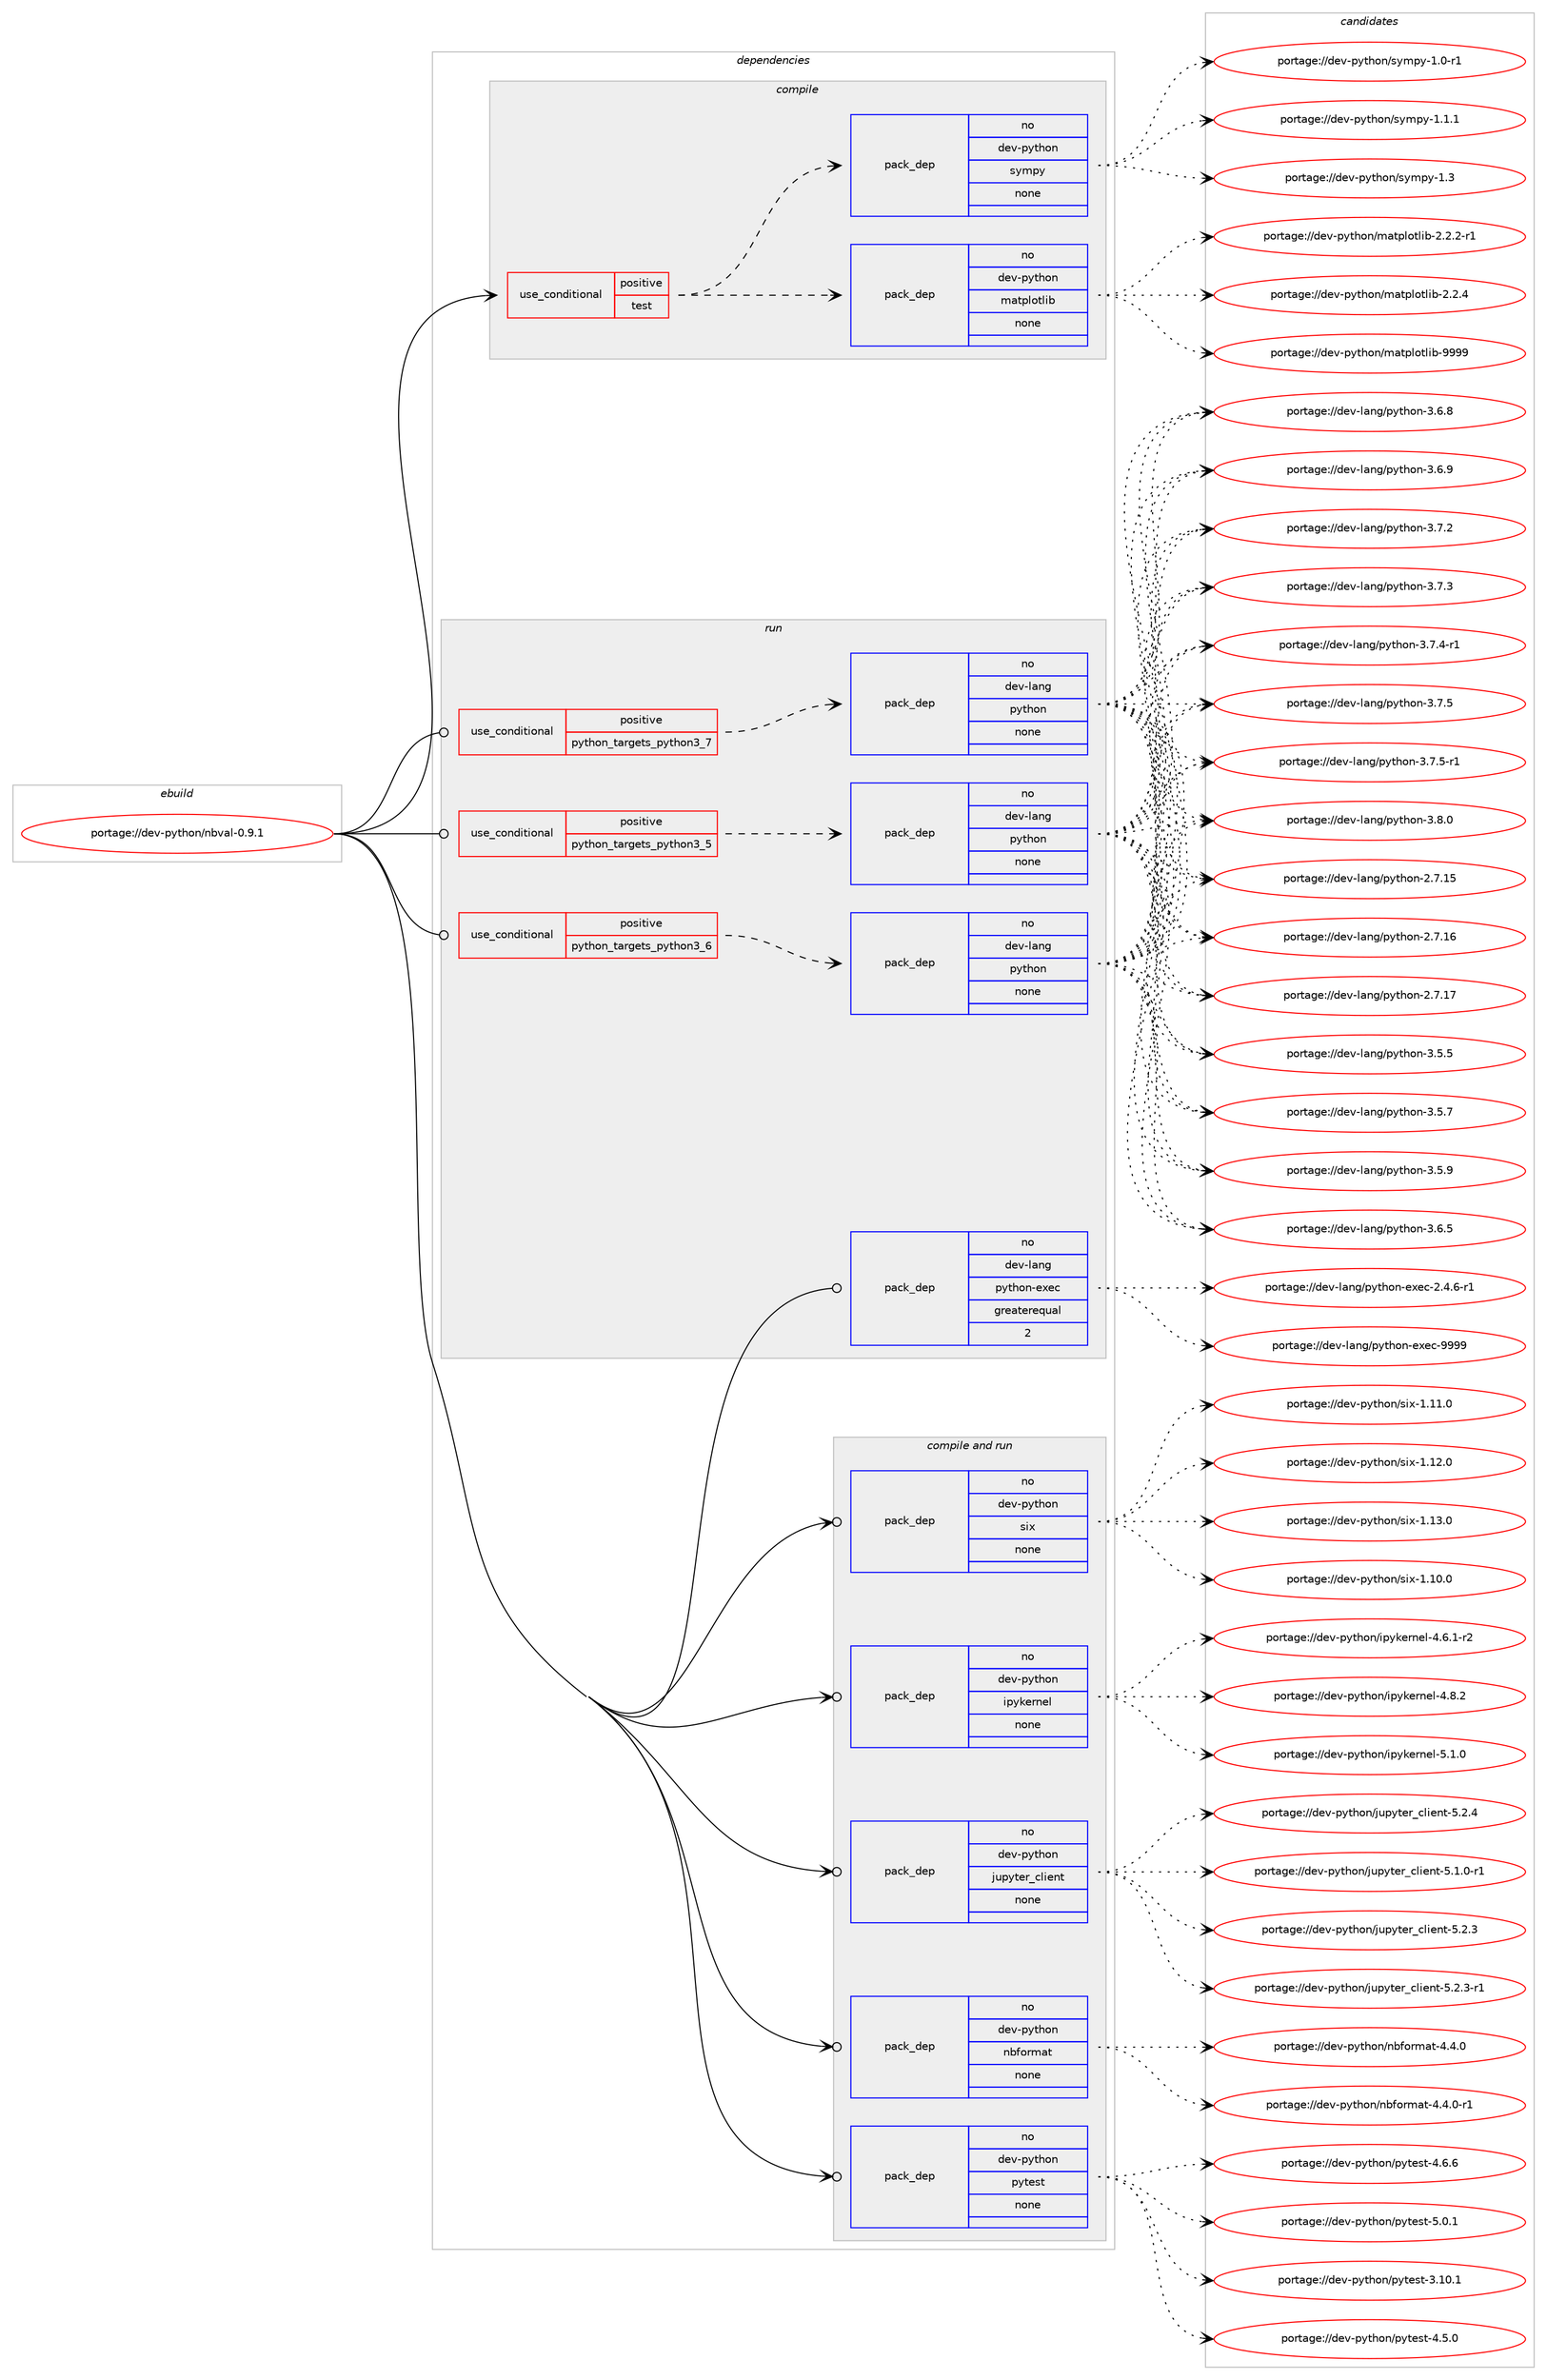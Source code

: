 digraph prolog {

# *************
# Graph options
# *************

newrank=true;
concentrate=true;
compound=true;
graph [rankdir=LR,fontname=Helvetica,fontsize=10,ranksep=1.5];#, ranksep=2.5, nodesep=0.2];
edge  [arrowhead=vee];
node  [fontname=Helvetica,fontsize=10];

# **********
# The ebuild
# **********

subgraph cluster_leftcol {
color=gray;
rank=same;
label=<<i>ebuild</i>>;
id [label="portage://dev-python/nbval-0.9.1", color=red, width=4, href="../dev-python/nbval-0.9.1.svg"];
}

# ****************
# The dependencies
# ****************

subgraph cluster_midcol {
color=gray;
label=<<i>dependencies</i>>;
subgraph cluster_compile {
fillcolor="#eeeeee";
style=filled;
label=<<i>compile</i>>;
subgraph cond32241 {
dependency150976 [label=<<TABLE BORDER="0" CELLBORDER="1" CELLSPACING="0" CELLPADDING="4"><TR><TD ROWSPAN="3" CELLPADDING="10">use_conditional</TD></TR><TR><TD>positive</TD></TR><TR><TD>test</TD></TR></TABLE>>, shape=none, color=red];
subgraph pack115407 {
dependency150977 [label=<<TABLE BORDER="0" CELLBORDER="1" CELLSPACING="0" CELLPADDING="4" WIDTH="220"><TR><TD ROWSPAN="6" CELLPADDING="30">pack_dep</TD></TR><TR><TD WIDTH="110">no</TD></TR><TR><TD>dev-python</TD></TR><TR><TD>sympy</TD></TR><TR><TD>none</TD></TR><TR><TD></TD></TR></TABLE>>, shape=none, color=blue];
}
dependency150976:e -> dependency150977:w [weight=20,style="dashed",arrowhead="vee"];
subgraph pack115408 {
dependency150978 [label=<<TABLE BORDER="0" CELLBORDER="1" CELLSPACING="0" CELLPADDING="4" WIDTH="220"><TR><TD ROWSPAN="6" CELLPADDING="30">pack_dep</TD></TR><TR><TD WIDTH="110">no</TD></TR><TR><TD>dev-python</TD></TR><TR><TD>matplotlib</TD></TR><TR><TD>none</TD></TR><TR><TD></TD></TR></TABLE>>, shape=none, color=blue];
}
dependency150976:e -> dependency150978:w [weight=20,style="dashed",arrowhead="vee"];
}
id:e -> dependency150976:w [weight=20,style="solid",arrowhead="vee"];
}
subgraph cluster_compileandrun {
fillcolor="#eeeeee";
style=filled;
label=<<i>compile and run</i>>;
subgraph pack115409 {
dependency150979 [label=<<TABLE BORDER="0" CELLBORDER="1" CELLSPACING="0" CELLPADDING="4" WIDTH="220"><TR><TD ROWSPAN="6" CELLPADDING="30">pack_dep</TD></TR><TR><TD WIDTH="110">no</TD></TR><TR><TD>dev-python</TD></TR><TR><TD>ipykernel</TD></TR><TR><TD>none</TD></TR><TR><TD></TD></TR></TABLE>>, shape=none, color=blue];
}
id:e -> dependency150979:w [weight=20,style="solid",arrowhead="odotvee"];
subgraph pack115410 {
dependency150980 [label=<<TABLE BORDER="0" CELLBORDER="1" CELLSPACING="0" CELLPADDING="4" WIDTH="220"><TR><TD ROWSPAN="6" CELLPADDING="30">pack_dep</TD></TR><TR><TD WIDTH="110">no</TD></TR><TR><TD>dev-python</TD></TR><TR><TD>jupyter_client</TD></TR><TR><TD>none</TD></TR><TR><TD></TD></TR></TABLE>>, shape=none, color=blue];
}
id:e -> dependency150980:w [weight=20,style="solid",arrowhead="odotvee"];
subgraph pack115411 {
dependency150981 [label=<<TABLE BORDER="0" CELLBORDER="1" CELLSPACING="0" CELLPADDING="4" WIDTH="220"><TR><TD ROWSPAN="6" CELLPADDING="30">pack_dep</TD></TR><TR><TD WIDTH="110">no</TD></TR><TR><TD>dev-python</TD></TR><TR><TD>nbformat</TD></TR><TR><TD>none</TD></TR><TR><TD></TD></TR></TABLE>>, shape=none, color=blue];
}
id:e -> dependency150981:w [weight=20,style="solid",arrowhead="odotvee"];
subgraph pack115412 {
dependency150982 [label=<<TABLE BORDER="0" CELLBORDER="1" CELLSPACING="0" CELLPADDING="4" WIDTH="220"><TR><TD ROWSPAN="6" CELLPADDING="30">pack_dep</TD></TR><TR><TD WIDTH="110">no</TD></TR><TR><TD>dev-python</TD></TR><TR><TD>pytest</TD></TR><TR><TD>none</TD></TR><TR><TD></TD></TR></TABLE>>, shape=none, color=blue];
}
id:e -> dependency150982:w [weight=20,style="solid",arrowhead="odotvee"];
subgraph pack115413 {
dependency150983 [label=<<TABLE BORDER="0" CELLBORDER="1" CELLSPACING="0" CELLPADDING="4" WIDTH="220"><TR><TD ROWSPAN="6" CELLPADDING="30">pack_dep</TD></TR><TR><TD WIDTH="110">no</TD></TR><TR><TD>dev-python</TD></TR><TR><TD>six</TD></TR><TR><TD>none</TD></TR><TR><TD></TD></TR></TABLE>>, shape=none, color=blue];
}
id:e -> dependency150983:w [weight=20,style="solid",arrowhead="odotvee"];
}
subgraph cluster_run {
fillcolor="#eeeeee";
style=filled;
label=<<i>run</i>>;
subgraph cond32242 {
dependency150984 [label=<<TABLE BORDER="0" CELLBORDER="1" CELLSPACING="0" CELLPADDING="4"><TR><TD ROWSPAN="3" CELLPADDING="10">use_conditional</TD></TR><TR><TD>positive</TD></TR><TR><TD>python_targets_python3_5</TD></TR></TABLE>>, shape=none, color=red];
subgraph pack115414 {
dependency150985 [label=<<TABLE BORDER="0" CELLBORDER="1" CELLSPACING="0" CELLPADDING="4" WIDTH="220"><TR><TD ROWSPAN="6" CELLPADDING="30">pack_dep</TD></TR><TR><TD WIDTH="110">no</TD></TR><TR><TD>dev-lang</TD></TR><TR><TD>python</TD></TR><TR><TD>none</TD></TR><TR><TD></TD></TR></TABLE>>, shape=none, color=blue];
}
dependency150984:e -> dependency150985:w [weight=20,style="dashed",arrowhead="vee"];
}
id:e -> dependency150984:w [weight=20,style="solid",arrowhead="odot"];
subgraph cond32243 {
dependency150986 [label=<<TABLE BORDER="0" CELLBORDER="1" CELLSPACING="0" CELLPADDING="4"><TR><TD ROWSPAN="3" CELLPADDING="10">use_conditional</TD></TR><TR><TD>positive</TD></TR><TR><TD>python_targets_python3_6</TD></TR></TABLE>>, shape=none, color=red];
subgraph pack115415 {
dependency150987 [label=<<TABLE BORDER="0" CELLBORDER="1" CELLSPACING="0" CELLPADDING="4" WIDTH="220"><TR><TD ROWSPAN="6" CELLPADDING="30">pack_dep</TD></TR><TR><TD WIDTH="110">no</TD></TR><TR><TD>dev-lang</TD></TR><TR><TD>python</TD></TR><TR><TD>none</TD></TR><TR><TD></TD></TR></TABLE>>, shape=none, color=blue];
}
dependency150986:e -> dependency150987:w [weight=20,style="dashed",arrowhead="vee"];
}
id:e -> dependency150986:w [weight=20,style="solid",arrowhead="odot"];
subgraph cond32244 {
dependency150988 [label=<<TABLE BORDER="0" CELLBORDER="1" CELLSPACING="0" CELLPADDING="4"><TR><TD ROWSPAN="3" CELLPADDING="10">use_conditional</TD></TR><TR><TD>positive</TD></TR><TR><TD>python_targets_python3_7</TD></TR></TABLE>>, shape=none, color=red];
subgraph pack115416 {
dependency150989 [label=<<TABLE BORDER="0" CELLBORDER="1" CELLSPACING="0" CELLPADDING="4" WIDTH="220"><TR><TD ROWSPAN="6" CELLPADDING="30">pack_dep</TD></TR><TR><TD WIDTH="110">no</TD></TR><TR><TD>dev-lang</TD></TR><TR><TD>python</TD></TR><TR><TD>none</TD></TR><TR><TD></TD></TR></TABLE>>, shape=none, color=blue];
}
dependency150988:e -> dependency150989:w [weight=20,style="dashed",arrowhead="vee"];
}
id:e -> dependency150988:w [weight=20,style="solid",arrowhead="odot"];
subgraph pack115417 {
dependency150990 [label=<<TABLE BORDER="0" CELLBORDER="1" CELLSPACING="0" CELLPADDING="4" WIDTH="220"><TR><TD ROWSPAN="6" CELLPADDING="30">pack_dep</TD></TR><TR><TD WIDTH="110">no</TD></TR><TR><TD>dev-lang</TD></TR><TR><TD>python-exec</TD></TR><TR><TD>greaterequal</TD></TR><TR><TD>2</TD></TR></TABLE>>, shape=none, color=blue];
}
id:e -> dependency150990:w [weight=20,style="solid",arrowhead="odot"];
}
}

# **************
# The candidates
# **************

subgraph cluster_choices {
rank=same;
color=gray;
label=<<i>candidates</i>>;

subgraph choice115407 {
color=black;
nodesep=1;
choiceportage1001011184511212111610411111047115121109112121454946484511449 [label="portage://dev-python/sympy-1.0-r1", color=red, width=4,href="../dev-python/sympy-1.0-r1.svg"];
choiceportage1001011184511212111610411111047115121109112121454946494649 [label="portage://dev-python/sympy-1.1.1", color=red, width=4,href="../dev-python/sympy-1.1.1.svg"];
choiceportage100101118451121211161041111104711512110911212145494651 [label="portage://dev-python/sympy-1.3", color=red, width=4,href="../dev-python/sympy-1.3.svg"];
dependency150977:e -> choiceportage1001011184511212111610411111047115121109112121454946484511449:w [style=dotted,weight="100"];
dependency150977:e -> choiceportage1001011184511212111610411111047115121109112121454946494649:w [style=dotted,weight="100"];
dependency150977:e -> choiceportage100101118451121211161041111104711512110911212145494651:w [style=dotted,weight="100"];
}
subgraph choice115408 {
color=black;
nodesep=1;
choiceportage100101118451121211161041111104710997116112108111116108105984550465046504511449 [label="portage://dev-python/matplotlib-2.2.2-r1", color=red, width=4,href="../dev-python/matplotlib-2.2.2-r1.svg"];
choiceportage10010111845112121116104111110471099711611210811111610810598455046504652 [label="portage://dev-python/matplotlib-2.2.4", color=red, width=4,href="../dev-python/matplotlib-2.2.4.svg"];
choiceportage100101118451121211161041111104710997116112108111116108105984557575757 [label="portage://dev-python/matplotlib-9999", color=red, width=4,href="../dev-python/matplotlib-9999.svg"];
dependency150978:e -> choiceportage100101118451121211161041111104710997116112108111116108105984550465046504511449:w [style=dotted,weight="100"];
dependency150978:e -> choiceportage10010111845112121116104111110471099711611210811111610810598455046504652:w [style=dotted,weight="100"];
dependency150978:e -> choiceportage100101118451121211161041111104710997116112108111116108105984557575757:w [style=dotted,weight="100"];
}
subgraph choice115409 {
color=black;
nodesep=1;
choiceportage10010111845112121116104111110471051121211071011141101011084552465446494511450 [label="portage://dev-python/ipykernel-4.6.1-r2", color=red, width=4,href="../dev-python/ipykernel-4.6.1-r2.svg"];
choiceportage1001011184511212111610411111047105112121107101114110101108455246564650 [label="portage://dev-python/ipykernel-4.8.2", color=red, width=4,href="../dev-python/ipykernel-4.8.2.svg"];
choiceportage1001011184511212111610411111047105112121107101114110101108455346494648 [label="portage://dev-python/ipykernel-5.1.0", color=red, width=4,href="../dev-python/ipykernel-5.1.0.svg"];
dependency150979:e -> choiceportage10010111845112121116104111110471051121211071011141101011084552465446494511450:w [style=dotted,weight="100"];
dependency150979:e -> choiceportage1001011184511212111610411111047105112121107101114110101108455246564650:w [style=dotted,weight="100"];
dependency150979:e -> choiceportage1001011184511212111610411111047105112121107101114110101108455346494648:w [style=dotted,weight="100"];
}
subgraph choice115410 {
color=black;
nodesep=1;
choiceportage100101118451121211161041111104710611711212111610111495991081051011101164553464946484511449 [label="portage://dev-python/jupyter_client-5.1.0-r1", color=red, width=4,href="../dev-python/jupyter_client-5.1.0-r1.svg"];
choiceportage10010111845112121116104111110471061171121211161011149599108105101110116455346504651 [label="portage://dev-python/jupyter_client-5.2.3", color=red, width=4,href="../dev-python/jupyter_client-5.2.3.svg"];
choiceportage100101118451121211161041111104710611711212111610111495991081051011101164553465046514511449 [label="portage://dev-python/jupyter_client-5.2.3-r1", color=red, width=4,href="../dev-python/jupyter_client-5.2.3-r1.svg"];
choiceportage10010111845112121116104111110471061171121211161011149599108105101110116455346504652 [label="portage://dev-python/jupyter_client-5.2.4", color=red, width=4,href="../dev-python/jupyter_client-5.2.4.svg"];
dependency150980:e -> choiceportage100101118451121211161041111104710611711212111610111495991081051011101164553464946484511449:w [style=dotted,weight="100"];
dependency150980:e -> choiceportage10010111845112121116104111110471061171121211161011149599108105101110116455346504651:w [style=dotted,weight="100"];
dependency150980:e -> choiceportage100101118451121211161041111104710611711212111610111495991081051011101164553465046514511449:w [style=dotted,weight="100"];
dependency150980:e -> choiceportage10010111845112121116104111110471061171121211161011149599108105101110116455346504652:w [style=dotted,weight="100"];
}
subgraph choice115411 {
color=black;
nodesep=1;
choiceportage10010111845112121116104111110471109810211111410997116455246524648 [label="portage://dev-python/nbformat-4.4.0", color=red, width=4,href="../dev-python/nbformat-4.4.0.svg"];
choiceportage100101118451121211161041111104711098102111114109971164552465246484511449 [label="portage://dev-python/nbformat-4.4.0-r1", color=red, width=4,href="../dev-python/nbformat-4.4.0-r1.svg"];
dependency150981:e -> choiceportage10010111845112121116104111110471109810211111410997116455246524648:w [style=dotted,weight="100"];
dependency150981:e -> choiceportage100101118451121211161041111104711098102111114109971164552465246484511449:w [style=dotted,weight="100"];
}
subgraph choice115412 {
color=black;
nodesep=1;
choiceportage100101118451121211161041111104711212111610111511645514649484649 [label="portage://dev-python/pytest-3.10.1", color=red, width=4,href="../dev-python/pytest-3.10.1.svg"];
choiceportage1001011184511212111610411111047112121116101115116455246534648 [label="portage://dev-python/pytest-4.5.0", color=red, width=4,href="../dev-python/pytest-4.5.0.svg"];
choiceportage1001011184511212111610411111047112121116101115116455246544654 [label="portage://dev-python/pytest-4.6.6", color=red, width=4,href="../dev-python/pytest-4.6.6.svg"];
choiceportage1001011184511212111610411111047112121116101115116455346484649 [label="portage://dev-python/pytest-5.0.1", color=red, width=4,href="../dev-python/pytest-5.0.1.svg"];
dependency150982:e -> choiceportage100101118451121211161041111104711212111610111511645514649484649:w [style=dotted,weight="100"];
dependency150982:e -> choiceportage1001011184511212111610411111047112121116101115116455246534648:w [style=dotted,weight="100"];
dependency150982:e -> choiceportage1001011184511212111610411111047112121116101115116455246544654:w [style=dotted,weight="100"];
dependency150982:e -> choiceportage1001011184511212111610411111047112121116101115116455346484649:w [style=dotted,weight="100"];
}
subgraph choice115413 {
color=black;
nodesep=1;
choiceportage100101118451121211161041111104711510512045494649484648 [label="portage://dev-python/six-1.10.0", color=red, width=4,href="../dev-python/six-1.10.0.svg"];
choiceportage100101118451121211161041111104711510512045494649494648 [label="portage://dev-python/six-1.11.0", color=red, width=4,href="../dev-python/six-1.11.0.svg"];
choiceportage100101118451121211161041111104711510512045494649504648 [label="portage://dev-python/six-1.12.0", color=red, width=4,href="../dev-python/six-1.12.0.svg"];
choiceportage100101118451121211161041111104711510512045494649514648 [label="portage://dev-python/six-1.13.0", color=red, width=4,href="../dev-python/six-1.13.0.svg"];
dependency150983:e -> choiceportage100101118451121211161041111104711510512045494649484648:w [style=dotted,weight="100"];
dependency150983:e -> choiceportage100101118451121211161041111104711510512045494649494648:w [style=dotted,weight="100"];
dependency150983:e -> choiceportage100101118451121211161041111104711510512045494649504648:w [style=dotted,weight="100"];
dependency150983:e -> choiceportage100101118451121211161041111104711510512045494649514648:w [style=dotted,weight="100"];
}
subgraph choice115414 {
color=black;
nodesep=1;
choiceportage10010111845108971101034711212111610411111045504655464953 [label="portage://dev-lang/python-2.7.15", color=red, width=4,href="../dev-lang/python-2.7.15.svg"];
choiceportage10010111845108971101034711212111610411111045504655464954 [label="portage://dev-lang/python-2.7.16", color=red, width=4,href="../dev-lang/python-2.7.16.svg"];
choiceportage10010111845108971101034711212111610411111045504655464955 [label="portage://dev-lang/python-2.7.17", color=red, width=4,href="../dev-lang/python-2.7.17.svg"];
choiceportage100101118451089711010347112121116104111110455146534653 [label="portage://dev-lang/python-3.5.5", color=red, width=4,href="../dev-lang/python-3.5.5.svg"];
choiceportage100101118451089711010347112121116104111110455146534655 [label="portage://dev-lang/python-3.5.7", color=red, width=4,href="../dev-lang/python-3.5.7.svg"];
choiceportage100101118451089711010347112121116104111110455146534657 [label="portage://dev-lang/python-3.5.9", color=red, width=4,href="../dev-lang/python-3.5.9.svg"];
choiceportage100101118451089711010347112121116104111110455146544653 [label="portage://dev-lang/python-3.6.5", color=red, width=4,href="../dev-lang/python-3.6.5.svg"];
choiceportage100101118451089711010347112121116104111110455146544656 [label="portage://dev-lang/python-3.6.8", color=red, width=4,href="../dev-lang/python-3.6.8.svg"];
choiceportage100101118451089711010347112121116104111110455146544657 [label="portage://dev-lang/python-3.6.9", color=red, width=4,href="../dev-lang/python-3.6.9.svg"];
choiceportage100101118451089711010347112121116104111110455146554650 [label="portage://dev-lang/python-3.7.2", color=red, width=4,href="../dev-lang/python-3.7.2.svg"];
choiceportage100101118451089711010347112121116104111110455146554651 [label="portage://dev-lang/python-3.7.3", color=red, width=4,href="../dev-lang/python-3.7.3.svg"];
choiceportage1001011184510897110103471121211161041111104551465546524511449 [label="portage://dev-lang/python-3.7.4-r1", color=red, width=4,href="../dev-lang/python-3.7.4-r1.svg"];
choiceportage100101118451089711010347112121116104111110455146554653 [label="portage://dev-lang/python-3.7.5", color=red, width=4,href="../dev-lang/python-3.7.5.svg"];
choiceportage1001011184510897110103471121211161041111104551465546534511449 [label="portage://dev-lang/python-3.7.5-r1", color=red, width=4,href="../dev-lang/python-3.7.5-r1.svg"];
choiceportage100101118451089711010347112121116104111110455146564648 [label="portage://dev-lang/python-3.8.0", color=red, width=4,href="../dev-lang/python-3.8.0.svg"];
dependency150985:e -> choiceportage10010111845108971101034711212111610411111045504655464953:w [style=dotted,weight="100"];
dependency150985:e -> choiceportage10010111845108971101034711212111610411111045504655464954:w [style=dotted,weight="100"];
dependency150985:e -> choiceportage10010111845108971101034711212111610411111045504655464955:w [style=dotted,weight="100"];
dependency150985:e -> choiceportage100101118451089711010347112121116104111110455146534653:w [style=dotted,weight="100"];
dependency150985:e -> choiceportage100101118451089711010347112121116104111110455146534655:w [style=dotted,weight="100"];
dependency150985:e -> choiceportage100101118451089711010347112121116104111110455146534657:w [style=dotted,weight="100"];
dependency150985:e -> choiceportage100101118451089711010347112121116104111110455146544653:w [style=dotted,weight="100"];
dependency150985:e -> choiceportage100101118451089711010347112121116104111110455146544656:w [style=dotted,weight="100"];
dependency150985:e -> choiceportage100101118451089711010347112121116104111110455146544657:w [style=dotted,weight="100"];
dependency150985:e -> choiceportage100101118451089711010347112121116104111110455146554650:w [style=dotted,weight="100"];
dependency150985:e -> choiceportage100101118451089711010347112121116104111110455146554651:w [style=dotted,weight="100"];
dependency150985:e -> choiceportage1001011184510897110103471121211161041111104551465546524511449:w [style=dotted,weight="100"];
dependency150985:e -> choiceportage100101118451089711010347112121116104111110455146554653:w [style=dotted,weight="100"];
dependency150985:e -> choiceportage1001011184510897110103471121211161041111104551465546534511449:w [style=dotted,weight="100"];
dependency150985:e -> choiceportage100101118451089711010347112121116104111110455146564648:w [style=dotted,weight="100"];
}
subgraph choice115415 {
color=black;
nodesep=1;
choiceportage10010111845108971101034711212111610411111045504655464953 [label="portage://dev-lang/python-2.7.15", color=red, width=4,href="../dev-lang/python-2.7.15.svg"];
choiceportage10010111845108971101034711212111610411111045504655464954 [label="portage://dev-lang/python-2.7.16", color=red, width=4,href="../dev-lang/python-2.7.16.svg"];
choiceportage10010111845108971101034711212111610411111045504655464955 [label="portage://dev-lang/python-2.7.17", color=red, width=4,href="../dev-lang/python-2.7.17.svg"];
choiceportage100101118451089711010347112121116104111110455146534653 [label="portage://dev-lang/python-3.5.5", color=red, width=4,href="../dev-lang/python-3.5.5.svg"];
choiceportage100101118451089711010347112121116104111110455146534655 [label="portage://dev-lang/python-3.5.7", color=red, width=4,href="../dev-lang/python-3.5.7.svg"];
choiceportage100101118451089711010347112121116104111110455146534657 [label="portage://dev-lang/python-3.5.9", color=red, width=4,href="../dev-lang/python-3.5.9.svg"];
choiceportage100101118451089711010347112121116104111110455146544653 [label="portage://dev-lang/python-3.6.5", color=red, width=4,href="../dev-lang/python-3.6.5.svg"];
choiceportage100101118451089711010347112121116104111110455146544656 [label="portage://dev-lang/python-3.6.8", color=red, width=4,href="../dev-lang/python-3.6.8.svg"];
choiceportage100101118451089711010347112121116104111110455146544657 [label="portage://dev-lang/python-3.6.9", color=red, width=4,href="../dev-lang/python-3.6.9.svg"];
choiceportage100101118451089711010347112121116104111110455146554650 [label="portage://dev-lang/python-3.7.2", color=red, width=4,href="../dev-lang/python-3.7.2.svg"];
choiceportage100101118451089711010347112121116104111110455146554651 [label="portage://dev-lang/python-3.7.3", color=red, width=4,href="../dev-lang/python-3.7.3.svg"];
choiceportage1001011184510897110103471121211161041111104551465546524511449 [label="portage://dev-lang/python-3.7.4-r1", color=red, width=4,href="../dev-lang/python-3.7.4-r1.svg"];
choiceportage100101118451089711010347112121116104111110455146554653 [label="portage://dev-lang/python-3.7.5", color=red, width=4,href="../dev-lang/python-3.7.5.svg"];
choiceportage1001011184510897110103471121211161041111104551465546534511449 [label="portage://dev-lang/python-3.7.5-r1", color=red, width=4,href="../dev-lang/python-3.7.5-r1.svg"];
choiceportage100101118451089711010347112121116104111110455146564648 [label="portage://dev-lang/python-3.8.0", color=red, width=4,href="../dev-lang/python-3.8.0.svg"];
dependency150987:e -> choiceportage10010111845108971101034711212111610411111045504655464953:w [style=dotted,weight="100"];
dependency150987:e -> choiceportage10010111845108971101034711212111610411111045504655464954:w [style=dotted,weight="100"];
dependency150987:e -> choiceportage10010111845108971101034711212111610411111045504655464955:w [style=dotted,weight="100"];
dependency150987:e -> choiceportage100101118451089711010347112121116104111110455146534653:w [style=dotted,weight="100"];
dependency150987:e -> choiceportage100101118451089711010347112121116104111110455146534655:w [style=dotted,weight="100"];
dependency150987:e -> choiceportage100101118451089711010347112121116104111110455146534657:w [style=dotted,weight="100"];
dependency150987:e -> choiceportage100101118451089711010347112121116104111110455146544653:w [style=dotted,weight="100"];
dependency150987:e -> choiceportage100101118451089711010347112121116104111110455146544656:w [style=dotted,weight="100"];
dependency150987:e -> choiceportage100101118451089711010347112121116104111110455146544657:w [style=dotted,weight="100"];
dependency150987:e -> choiceportage100101118451089711010347112121116104111110455146554650:w [style=dotted,weight="100"];
dependency150987:e -> choiceportage100101118451089711010347112121116104111110455146554651:w [style=dotted,weight="100"];
dependency150987:e -> choiceportage1001011184510897110103471121211161041111104551465546524511449:w [style=dotted,weight="100"];
dependency150987:e -> choiceportage100101118451089711010347112121116104111110455146554653:w [style=dotted,weight="100"];
dependency150987:e -> choiceportage1001011184510897110103471121211161041111104551465546534511449:w [style=dotted,weight="100"];
dependency150987:e -> choiceportage100101118451089711010347112121116104111110455146564648:w [style=dotted,weight="100"];
}
subgraph choice115416 {
color=black;
nodesep=1;
choiceportage10010111845108971101034711212111610411111045504655464953 [label="portage://dev-lang/python-2.7.15", color=red, width=4,href="../dev-lang/python-2.7.15.svg"];
choiceportage10010111845108971101034711212111610411111045504655464954 [label="portage://dev-lang/python-2.7.16", color=red, width=4,href="../dev-lang/python-2.7.16.svg"];
choiceportage10010111845108971101034711212111610411111045504655464955 [label="portage://dev-lang/python-2.7.17", color=red, width=4,href="../dev-lang/python-2.7.17.svg"];
choiceportage100101118451089711010347112121116104111110455146534653 [label="portage://dev-lang/python-3.5.5", color=red, width=4,href="../dev-lang/python-3.5.5.svg"];
choiceportage100101118451089711010347112121116104111110455146534655 [label="portage://dev-lang/python-3.5.7", color=red, width=4,href="../dev-lang/python-3.5.7.svg"];
choiceportage100101118451089711010347112121116104111110455146534657 [label="portage://dev-lang/python-3.5.9", color=red, width=4,href="../dev-lang/python-3.5.9.svg"];
choiceportage100101118451089711010347112121116104111110455146544653 [label="portage://dev-lang/python-3.6.5", color=red, width=4,href="../dev-lang/python-3.6.5.svg"];
choiceportage100101118451089711010347112121116104111110455146544656 [label="portage://dev-lang/python-3.6.8", color=red, width=4,href="../dev-lang/python-3.6.8.svg"];
choiceportage100101118451089711010347112121116104111110455146544657 [label="portage://dev-lang/python-3.6.9", color=red, width=4,href="../dev-lang/python-3.6.9.svg"];
choiceportage100101118451089711010347112121116104111110455146554650 [label="portage://dev-lang/python-3.7.2", color=red, width=4,href="../dev-lang/python-3.7.2.svg"];
choiceportage100101118451089711010347112121116104111110455146554651 [label="portage://dev-lang/python-3.7.3", color=red, width=4,href="../dev-lang/python-3.7.3.svg"];
choiceportage1001011184510897110103471121211161041111104551465546524511449 [label="portage://dev-lang/python-3.7.4-r1", color=red, width=4,href="../dev-lang/python-3.7.4-r1.svg"];
choiceportage100101118451089711010347112121116104111110455146554653 [label="portage://dev-lang/python-3.7.5", color=red, width=4,href="../dev-lang/python-3.7.5.svg"];
choiceportage1001011184510897110103471121211161041111104551465546534511449 [label="portage://dev-lang/python-3.7.5-r1", color=red, width=4,href="../dev-lang/python-3.7.5-r1.svg"];
choiceportage100101118451089711010347112121116104111110455146564648 [label="portage://dev-lang/python-3.8.0", color=red, width=4,href="../dev-lang/python-3.8.0.svg"];
dependency150989:e -> choiceportage10010111845108971101034711212111610411111045504655464953:w [style=dotted,weight="100"];
dependency150989:e -> choiceportage10010111845108971101034711212111610411111045504655464954:w [style=dotted,weight="100"];
dependency150989:e -> choiceportage10010111845108971101034711212111610411111045504655464955:w [style=dotted,weight="100"];
dependency150989:e -> choiceportage100101118451089711010347112121116104111110455146534653:w [style=dotted,weight="100"];
dependency150989:e -> choiceportage100101118451089711010347112121116104111110455146534655:w [style=dotted,weight="100"];
dependency150989:e -> choiceportage100101118451089711010347112121116104111110455146534657:w [style=dotted,weight="100"];
dependency150989:e -> choiceportage100101118451089711010347112121116104111110455146544653:w [style=dotted,weight="100"];
dependency150989:e -> choiceportage100101118451089711010347112121116104111110455146544656:w [style=dotted,weight="100"];
dependency150989:e -> choiceportage100101118451089711010347112121116104111110455146544657:w [style=dotted,weight="100"];
dependency150989:e -> choiceportage100101118451089711010347112121116104111110455146554650:w [style=dotted,weight="100"];
dependency150989:e -> choiceportage100101118451089711010347112121116104111110455146554651:w [style=dotted,weight="100"];
dependency150989:e -> choiceportage1001011184510897110103471121211161041111104551465546524511449:w [style=dotted,weight="100"];
dependency150989:e -> choiceportage100101118451089711010347112121116104111110455146554653:w [style=dotted,weight="100"];
dependency150989:e -> choiceportage1001011184510897110103471121211161041111104551465546534511449:w [style=dotted,weight="100"];
dependency150989:e -> choiceportage100101118451089711010347112121116104111110455146564648:w [style=dotted,weight="100"];
}
subgraph choice115417 {
color=black;
nodesep=1;
choiceportage10010111845108971101034711212111610411111045101120101994550465246544511449 [label="portage://dev-lang/python-exec-2.4.6-r1", color=red, width=4,href="../dev-lang/python-exec-2.4.6-r1.svg"];
choiceportage10010111845108971101034711212111610411111045101120101994557575757 [label="portage://dev-lang/python-exec-9999", color=red, width=4,href="../dev-lang/python-exec-9999.svg"];
dependency150990:e -> choiceportage10010111845108971101034711212111610411111045101120101994550465246544511449:w [style=dotted,weight="100"];
dependency150990:e -> choiceportage10010111845108971101034711212111610411111045101120101994557575757:w [style=dotted,weight="100"];
}
}

}
